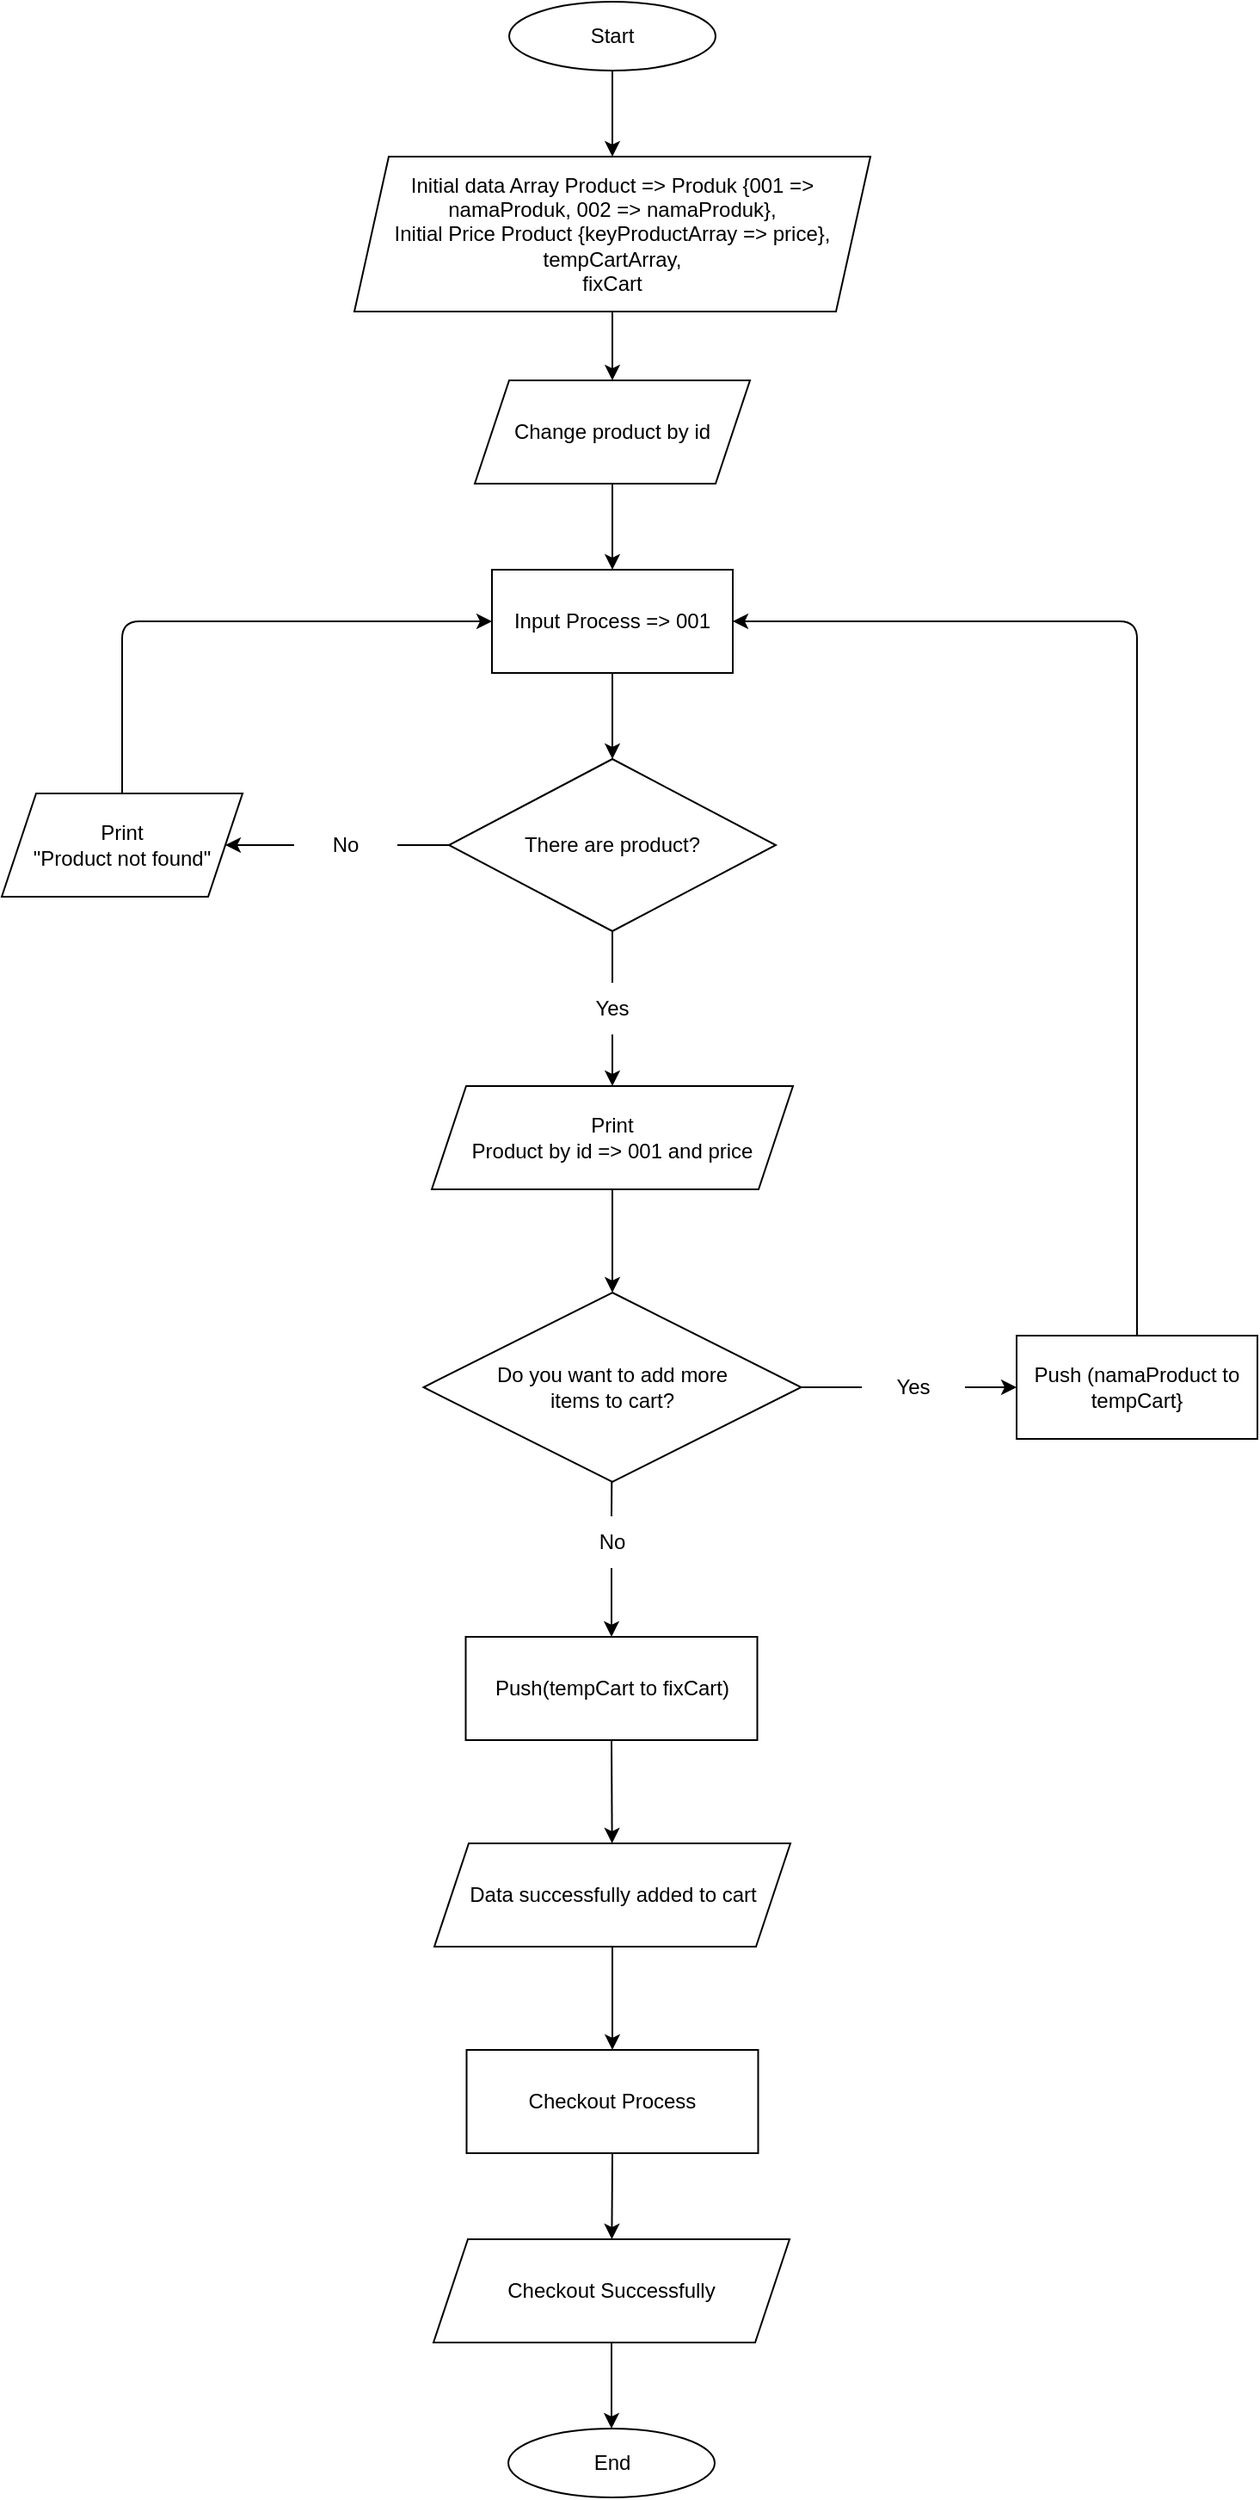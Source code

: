 <mxfile>
    <diagram id="nsD5o0w2wzJ9wr4dZbyv" name="Page-1">
        <mxGraphModel dx="1096" dy="501" grid="1" gridSize="10" guides="1" tooltips="1" connect="1" arrows="1" fold="1" page="1" pageScale="1" pageWidth="1169" pageHeight="1654" math="0" shadow="0">
            <root>
                <mxCell id="0"/>
                <mxCell id="1" parent="0"/>
                <mxCell id="27" style="edgeStyle=none;html=1;" parent="1" source="2" target="3" edge="1">
                    <mxGeometry relative="1" as="geometry"/>
                </mxCell>
                <mxCell id="2" value="Start" style="ellipse;whiteSpace=wrap;html=1;" parent="1" vertex="1">
                    <mxGeometry x="525" y="50" width="120" height="40" as="geometry"/>
                </mxCell>
                <mxCell id="11" style="edgeStyle=none;html=1;exitX=0.5;exitY=1;exitDx=0;exitDy=0;entryX=0.5;entryY=0;entryDx=0;entryDy=0;" parent="1" source="3" target="4" edge="1">
                    <mxGeometry relative="1" as="geometry"/>
                </mxCell>
                <mxCell id="3" value="Initial data Array Product =&amp;gt; Produk {001 =&amp;gt; namaProduk, 002 =&amp;gt; namaProduk},&lt;br&gt;Initial Price Product {keyProductArray =&amp;gt; price},&lt;br&gt;tempCartArray,&lt;br&gt;fixCart" style="shape=parallelogram;perimeter=parallelogramPerimeter;whiteSpace=wrap;html=1;fixedSize=1;" parent="1" vertex="1">
                    <mxGeometry x="435" y="140" width="300" height="90" as="geometry"/>
                </mxCell>
                <mxCell id="12" style="edgeStyle=none;html=1;exitX=0.5;exitY=1;exitDx=0;exitDy=0;entryX=0.5;entryY=0;entryDx=0;entryDy=0;" parent="1" source="4" target="5" edge="1">
                    <mxGeometry relative="1" as="geometry"/>
                </mxCell>
                <mxCell id="4" value="Change product by id" style="shape=parallelogram;perimeter=parallelogramPerimeter;whiteSpace=wrap;html=1;fixedSize=1;" parent="1" vertex="1">
                    <mxGeometry x="505" y="270" width="160" height="60" as="geometry"/>
                </mxCell>
                <mxCell id="13" style="edgeStyle=none;html=1;exitX=0.5;exitY=1;exitDx=0;exitDy=0;" parent="1" source="5" target="6" edge="1">
                    <mxGeometry relative="1" as="geometry"/>
                </mxCell>
                <mxCell id="5" value="Input Process =&amp;gt; 001" style="rounded=0;whiteSpace=wrap;html=1;" parent="1" vertex="1">
                    <mxGeometry x="515" y="380" width="140" height="60" as="geometry"/>
                </mxCell>
                <mxCell id="9" style="edgeStyle=none;html=1;exitX=0;exitY=0.5;exitDx=0;exitDy=0;startArrow=none;" parent="1" source="14" target="8" edge="1">
                    <mxGeometry relative="1" as="geometry"/>
                </mxCell>
                <mxCell id="17" style="edgeStyle=none;html=1;startArrow=none;" parent="1" source="18" target="16" edge="1">
                    <mxGeometry relative="1" as="geometry"/>
                </mxCell>
                <mxCell id="6" value="There are product?" style="rhombus;whiteSpace=wrap;html=1;" parent="1" vertex="1">
                    <mxGeometry x="490" y="490" width="190" height="100" as="geometry"/>
                </mxCell>
                <mxCell id="10" style="edgeStyle=none;html=1;exitX=0.5;exitY=0;exitDx=0;exitDy=0;entryX=0;entryY=0.5;entryDx=0;entryDy=0;" parent="1" source="8" target="5" edge="1">
                    <mxGeometry relative="1" as="geometry">
                        <Array as="points">
                            <mxPoint x="300" y="410"/>
                        </Array>
                    </mxGeometry>
                </mxCell>
                <mxCell id="8" value="Print&lt;br&gt;&quot;Product not found&quot;" style="shape=parallelogram;perimeter=parallelogramPerimeter;whiteSpace=wrap;html=1;fixedSize=1;" parent="1" vertex="1">
                    <mxGeometry x="230" y="510" width="140" height="60" as="geometry"/>
                </mxCell>
                <mxCell id="14" value="No" style="text;html=1;strokeColor=none;fillColor=none;align=center;verticalAlign=middle;whiteSpace=wrap;rounded=0;" parent="1" vertex="1">
                    <mxGeometry x="400" y="525" width="60" height="30" as="geometry"/>
                </mxCell>
                <mxCell id="15" value="" style="edgeStyle=none;html=1;exitX=0;exitY=0.5;exitDx=0;exitDy=0;endArrow=none;" parent="1" source="6" target="14" edge="1">
                    <mxGeometry relative="1" as="geometry">
                        <mxPoint x="490" y="540" as="sourcePoint"/>
                        <mxPoint x="400" y="540" as="targetPoint"/>
                    </mxGeometry>
                </mxCell>
                <mxCell id="21" style="edgeStyle=none;html=1;exitX=0.5;exitY=1;exitDx=0;exitDy=0;" parent="1" source="16" target="20" edge="1">
                    <mxGeometry relative="1" as="geometry"/>
                </mxCell>
                <mxCell id="16" value="Print&lt;br&gt;Product by id =&amp;gt; 001 and price" style="shape=parallelogram;perimeter=parallelogramPerimeter;whiteSpace=wrap;html=1;fixedSize=1;" parent="1" vertex="1">
                    <mxGeometry x="480" y="680" width="210" height="60" as="geometry"/>
                </mxCell>
                <mxCell id="18" value="Yes" style="text;html=1;strokeColor=none;fillColor=none;align=center;verticalAlign=middle;whiteSpace=wrap;rounded=0;" parent="1" vertex="1">
                    <mxGeometry x="555" y="620" width="60" height="30" as="geometry"/>
                </mxCell>
                <mxCell id="19" value="" style="edgeStyle=none;html=1;endArrow=none;" parent="1" source="6" target="18" edge="1">
                    <mxGeometry relative="1" as="geometry">
                        <mxPoint x="584.853" y="589.923" as="sourcePoint"/>
                        <mxPoint x="584.588" y="680" as="targetPoint"/>
                    </mxGeometry>
                </mxCell>
                <mxCell id="23" style="edgeStyle=none;html=1;exitX=1;exitY=0.5;exitDx=0;exitDy=0;startArrow=none;" parent="1" source="24" target="22" edge="1">
                    <mxGeometry relative="1" as="geometry"/>
                </mxCell>
                <mxCell id="29" style="edgeStyle=none;html=1;entryX=0.5;entryY=0;entryDx=0;entryDy=0;startArrow=none;" parent="1" source="30" target="32" edge="1">
                    <mxGeometry relative="1" as="geometry"/>
                </mxCell>
                <mxCell id="20" value="Do you want to add more &lt;br&gt;items to cart?" style="rhombus;whiteSpace=wrap;html=1;" parent="1" vertex="1">
                    <mxGeometry x="475.25" y="800" width="219.5" height="110" as="geometry"/>
                </mxCell>
                <mxCell id="22" value="Push (namaProduct to tempCart}" style="rounded=0;whiteSpace=wrap;html=1;" parent="1" vertex="1">
                    <mxGeometry x="820" y="825" width="140" height="60" as="geometry"/>
                </mxCell>
                <mxCell id="24" value="Yes" style="text;html=1;strokeColor=none;fillColor=none;align=center;verticalAlign=middle;whiteSpace=wrap;rounded=0;" parent="1" vertex="1">
                    <mxGeometry x="730" y="840" width="60" height="30" as="geometry"/>
                </mxCell>
                <mxCell id="25" value="" style="edgeStyle=none;html=1;exitX=1;exitY=0.5;exitDx=0;exitDy=0;endArrow=none;" parent="1" source="20" target="24" edge="1">
                    <mxGeometry relative="1" as="geometry">
                        <mxPoint x="694.75" y="855" as="sourcePoint"/>
                        <mxPoint x="800" y="855" as="targetPoint"/>
                    </mxGeometry>
                </mxCell>
                <mxCell id="26" value="" style="endArrow=classic;html=1;exitX=0.5;exitY=0;exitDx=0;exitDy=0;entryX=1;entryY=0.5;entryDx=0;entryDy=0;" parent="1" source="22" target="5" edge="1">
                    <mxGeometry width="50" height="50" relative="1" as="geometry">
                        <mxPoint x="860" y="730" as="sourcePoint"/>
                        <mxPoint x="910" y="680" as="targetPoint"/>
                        <Array as="points">
                            <mxPoint x="890" y="410"/>
                        </Array>
                    </mxGeometry>
                </mxCell>
                <mxCell id="35" style="edgeStyle=none;html=1;exitX=0.5;exitY=1;exitDx=0;exitDy=0;" parent="1" source="28" target="34" edge="1">
                    <mxGeometry relative="1" as="geometry"/>
                </mxCell>
                <mxCell id="28" value="Data successfully added to cart" style="shape=parallelogram;perimeter=parallelogramPerimeter;whiteSpace=wrap;html=1;fixedSize=1;" parent="1" vertex="1">
                    <mxGeometry x="481.5" y="1120" width="207" height="60" as="geometry"/>
                </mxCell>
                <mxCell id="30" value="No" style="text;html=1;strokeColor=none;fillColor=none;align=center;verticalAlign=middle;whiteSpace=wrap;rounded=0;" parent="1" vertex="1">
                    <mxGeometry x="554.5" y="930" width="60" height="30" as="geometry"/>
                </mxCell>
                <mxCell id="31" value="" style="edgeStyle=none;html=1;entryX=0.5;entryY=0;entryDx=0;entryDy=0;endArrow=none;" parent="1" source="20" target="30" edge="1">
                    <mxGeometry relative="1" as="geometry">
                        <mxPoint x="585" y="910" as="sourcePoint"/>
                        <mxPoint x="585" y="990" as="targetPoint"/>
                    </mxGeometry>
                </mxCell>
                <mxCell id="33" style="edgeStyle=none;html=1;exitX=0.5;exitY=1;exitDx=0;exitDy=0;" parent="1" source="32" target="28" edge="1">
                    <mxGeometry relative="1" as="geometry"/>
                </mxCell>
                <mxCell id="32" value="&lt;span&gt;Push(tempCart to fixCart)&lt;/span&gt;" style="rounded=0;whiteSpace=wrap;html=1;" parent="1" vertex="1">
                    <mxGeometry x="499.75" y="1000" width="169.5" height="60" as="geometry"/>
                </mxCell>
                <mxCell id="37" style="edgeStyle=none;html=1;exitX=0.5;exitY=1;exitDx=0;exitDy=0;" parent="1" source="34" target="36" edge="1">
                    <mxGeometry relative="1" as="geometry"/>
                </mxCell>
                <mxCell id="34" value="&lt;span&gt;Checkout Process&lt;/span&gt;" style="rounded=0;whiteSpace=wrap;html=1;" parent="1" vertex="1">
                    <mxGeometry x="500.25" y="1240" width="169.5" height="60" as="geometry"/>
                </mxCell>
                <mxCell id="39" style="edgeStyle=none;html=1;" parent="1" source="36" target="38" edge="1">
                    <mxGeometry relative="1" as="geometry"/>
                </mxCell>
                <mxCell id="36" value="Checkout Successfully" style="shape=parallelogram;perimeter=parallelogramPerimeter;whiteSpace=wrap;html=1;fixedSize=1;" parent="1" vertex="1">
                    <mxGeometry x="481" y="1350" width="207" height="60" as="geometry"/>
                </mxCell>
                <mxCell id="38" value="End" style="ellipse;whiteSpace=wrap;html=1;" parent="1" vertex="1">
                    <mxGeometry x="524.5" y="1460" width="120" height="40" as="geometry"/>
                </mxCell>
            </root>
        </mxGraphModel>
    </diagram>
    <diagram id="x5FJZM6bBSfVAeE4E0mA" name="Page-1">
        <mxGraphModel dx="852" dy="2305" grid="1" gridSize="10" guides="1" tooltips="1" connect="1" arrows="1" fold="1" page="1" pageScale="1" pageWidth="1169" pageHeight="1654" math="0" shadow="0">
            <root>
                <mxCell id="0"/>
                <mxCell id="1" parent="0"/>
                <mxCell id="2" value="Start" style="ellipse;whiteSpace=wrap;html=1;" vertex="1" parent="1">
                    <mxGeometry x="440" y="-1640" width="120" height="40" as="geometry"/>
                </mxCell>
                <mxCell id="4" value="Initial data Array Product =&amp;gt; Produk&lt;br&gt;{001 =&amp;gt; N.Product, 002 =&amp;gt; N.Product},&lt;br&gt;Initial Price Product {keyProductArray =&amp;gt; price},&lt;br&gt;tempCartArray,&lt;br&gt;fixCart" style="shape=parallelogram;perimeter=parallelogramPerimeter;whiteSpace=wrap;html=1;fixedSize=1;" vertex="1" parent="1">
                    <mxGeometry x="340" y="-1560" width="320" height="80" as="geometry"/>
                </mxCell>
                <mxCell id="7" value="&lt;span&gt;Change Product by ID&lt;/span&gt;" style="shape=parallelogram;perimeter=parallelogramPerimeter;whiteSpace=wrap;html=1;fixedSize=1;" vertex="1" parent="1">
                    <mxGeometry x="415" y="-1440" width="170" height="50" as="geometry"/>
                </mxCell>
                <mxCell id="8" value="Input Process =&amp;gt; 001" style="rounded=0;whiteSpace=wrap;html=1;" vertex="1" parent="1">
                    <mxGeometry x="410" y="-1350" width="180" height="60" as="geometry"/>
                </mxCell>
                <mxCell id="9" value="There are product?" style="rhombus;whiteSpace=wrap;html=1;" vertex="1" parent="1">
                    <mxGeometry x="420" y="-1240" width="160" height="80" as="geometry"/>
                </mxCell>
                <mxCell id="10" value="Print&amp;nbsp;&lt;br&gt;&quot;Poduct not found&quot;" style="shape=parallelogram;perimeter=parallelogramPerimeter;whiteSpace=wrap;html=1;fixedSize=1;" vertex="1" parent="1">
                    <mxGeometry x="160" y="-1230" width="160" height="60" as="geometry"/>
                </mxCell>
                <mxCell id="11" value="" style="endArrow=classic;html=1;entryX=0.5;entryY=0;entryDx=0;entryDy=0;exitX=0.5;exitY=1;exitDx=0;exitDy=0;" edge="1" parent="1" source="2" target="4">
                    <mxGeometry width="50" height="50" relative="1" as="geometry">
                        <mxPoint x="310" y="-1570" as="sourcePoint"/>
                        <mxPoint x="360" y="-1620" as="targetPoint"/>
                    </mxGeometry>
                </mxCell>
                <mxCell id="12" value="" style="endArrow=classic;html=1;entryX=0.5;entryY=0;entryDx=0;entryDy=0;exitX=0.5;exitY=1;exitDx=0;exitDy=0;" edge="1" parent="1" source="4" target="7">
                    <mxGeometry width="50" height="50" relative="1" as="geometry">
                        <mxPoint x="310" y="-1400" as="sourcePoint"/>
                        <mxPoint x="360" y="-1450" as="targetPoint"/>
                    </mxGeometry>
                </mxCell>
                <mxCell id="13" value="" style="endArrow=classic;html=1;entryX=0.5;entryY=0;entryDx=0;entryDy=0;" edge="1" parent="1" source="7" target="8">
                    <mxGeometry width="50" height="50" relative="1" as="geometry">
                        <mxPoint x="350" y="-1320" as="sourcePoint"/>
                        <mxPoint x="400" y="-1370" as="targetPoint"/>
                    </mxGeometry>
                </mxCell>
                <mxCell id="14" value="" style="endArrow=classic;html=1;entryX=0.5;entryY=0;entryDx=0;entryDy=0;exitX=0.5;exitY=1;exitDx=0;exitDy=0;" edge="1" parent="1" source="8" target="9">
                    <mxGeometry width="50" height="50" relative="1" as="geometry">
                        <mxPoint x="330" y="-1240" as="sourcePoint"/>
                        <mxPoint x="380" y="-1290" as="targetPoint"/>
                    </mxGeometry>
                </mxCell>
                <mxCell id="15" value="" style="endArrow=classic;html=1;exitX=0;exitY=0.5;exitDx=0;exitDy=0;entryX=1;entryY=0.5;entryDx=0;entryDy=0;" edge="1" parent="1" source="9" target="10">
                    <mxGeometry width="50" height="50" relative="1" as="geometry">
                        <mxPoint x="290" y="-1300" as="sourcePoint"/>
                        <mxPoint x="340" y="-1350" as="targetPoint"/>
                    </mxGeometry>
                </mxCell>
                <mxCell id="16" value="" style="endArrow=classic;html=1;exitX=0;exitY=0.5;exitDx=0;exitDy=0;entryX=0;entryY=0.5;entryDx=0;entryDy=0;" edge="1" parent="1" source="10" target="8">
                    <mxGeometry width="50" height="50" relative="1" as="geometry">
                        <mxPoint x="160" y="-1260" as="sourcePoint"/>
                        <mxPoint x="410" y="-1310" as="targetPoint"/>
                        <Array as="points">
                            <mxPoint x="120" y="-1200"/>
                            <mxPoint x="120" y="-1320"/>
                        </Array>
                    </mxGeometry>
                </mxCell>
                <mxCell id="17" value="No" style="text;html=1;strokeColor=none;fillColor=none;align=center;verticalAlign=middle;whiteSpace=wrap;rounded=0;" vertex="1" parent="1">
                    <mxGeometry x="340" y="-1230" width="60" height="30" as="geometry"/>
                </mxCell>
                <mxCell id="19" value="Print&amp;nbsp;&lt;br&gt;Product by id =&amp;gt; 001 and Price" style="shape=parallelogram;perimeter=parallelogramPerimeter;whiteSpace=wrap;html=1;fixedSize=1;" vertex="1" parent="1">
                    <mxGeometry x="390" y="-1080" width="220" height="60" as="geometry"/>
                </mxCell>
                <mxCell id="20" value="" style="endArrow=classic;html=1;exitX=0.5;exitY=1;exitDx=0;exitDy=0;entryX=0.5;entryY=0;entryDx=0;entryDy=0;" edge="1" parent="1" source="9" target="19">
                    <mxGeometry width="50" height="50" relative="1" as="geometry">
                        <mxPoint x="630" y="-1100" as="sourcePoint"/>
                        <mxPoint x="620" y="-1130" as="targetPoint"/>
                    </mxGeometry>
                </mxCell>
                <mxCell id="21" value="Do you want to add more &lt;br&gt;items to cart?" style="rhombus;whiteSpace=wrap;html=1;" vertex="1" parent="1">
                    <mxGeometry x="382.5" y="-960" width="235" height="110" as="geometry"/>
                </mxCell>
                <mxCell id="22" value="" style="endArrow=classic;html=1;entryX=0.5;entryY=0;entryDx=0;entryDy=0;exitX=0.5;exitY=1;exitDx=0;exitDy=0;" edge="1" parent="1" source="19" target="21">
                    <mxGeometry width="50" height="50" relative="1" as="geometry">
                        <mxPoint x="300" y="-910" as="sourcePoint"/>
                        <mxPoint x="350" y="-960" as="targetPoint"/>
                    </mxGeometry>
                </mxCell>
                <mxCell id="23" value="Push (namaProduct, tempCart)" style="rounded=0;whiteSpace=wrap;html=1;" vertex="1" parent="1">
                    <mxGeometry x="720" y="-940" width="190" height="70" as="geometry"/>
                </mxCell>
                <mxCell id="24" value="" style="endArrow=classic;html=1;exitX=1;exitY=0.5;exitDx=0;exitDy=0;entryX=0;entryY=0.5;entryDx=0;entryDy=0;" edge="1" parent="1" source="21" target="23">
                    <mxGeometry width="50" height="50" relative="1" as="geometry">
                        <mxPoint x="680" y="-910" as="sourcePoint"/>
                        <mxPoint x="730" y="-960" as="targetPoint"/>
                    </mxGeometry>
                </mxCell>
                <mxCell id="25" value="Yes" style="text;html=1;strokeColor=none;fillColor=none;align=center;verticalAlign=middle;whiteSpace=wrap;rounded=0;" vertex="1" parent="1">
                    <mxGeometry x="640" y="-940" width="60" height="30" as="geometry"/>
                </mxCell>
                <mxCell id="26" value="Yes" style="text;html=1;strokeColor=none;fillColor=none;align=center;verticalAlign=middle;whiteSpace=wrap;rounded=0;" vertex="1" parent="1">
                    <mxGeometry x="490" y="-1140" width="60" height="30" as="geometry"/>
                </mxCell>
                <mxCell id="27" value="Push(tempCart,fixCart)" style="rounded=0;whiteSpace=wrap;html=1;" vertex="1" parent="1">
                    <mxGeometry x="415" y="-800" width="170" height="60" as="geometry"/>
                </mxCell>
                <mxCell id="28" value="" style="endArrow=classic;html=1;entryX=0.5;entryY=0;entryDx=0;entryDy=0;exitX=0.5;exitY=1;exitDx=0;exitDy=0;" edge="1" parent="1" source="21" target="27">
                    <mxGeometry width="50" height="50" relative="1" as="geometry">
                        <mxPoint x="200" y="-790" as="sourcePoint"/>
                        <mxPoint x="250" y="-840" as="targetPoint"/>
                    </mxGeometry>
                </mxCell>
                <mxCell id="29" value="Data succesfully added to cart" style="shape=parallelogram;perimeter=parallelogramPerimeter;whiteSpace=wrap;html=1;fixedSize=1;" vertex="1" parent="1">
                    <mxGeometry x="400" y="-680" width="200" height="70" as="geometry"/>
                </mxCell>
                <mxCell id="31" value="Checkout process" style="rounded=0;whiteSpace=wrap;html=1;" vertex="1" parent="1">
                    <mxGeometry x="415" y="-560" width="170" height="70" as="geometry"/>
                </mxCell>
                <mxCell id="32" value="Checkout Successfully" style="shape=parallelogram;perimeter=parallelogramPerimeter;whiteSpace=wrap;html=1;fixedSize=1;" vertex="1" parent="1">
                    <mxGeometry x="400" y="-440" width="200" height="70" as="geometry"/>
                </mxCell>
                <mxCell id="33" value="End" style="ellipse;whiteSpace=wrap;html=1;" vertex="1" parent="1">
                    <mxGeometry x="445" y="-320" width="110" height="40" as="geometry"/>
                </mxCell>
                <mxCell id="34" value="" style="endArrow=classic;html=1;entryX=0.5;entryY=0;entryDx=0;entryDy=0;exitX=0.5;exitY=1;exitDx=0;exitDy=0;" edge="1" parent="1" source="27" target="29">
                    <mxGeometry width="50" height="50" relative="1" as="geometry">
                        <mxPoint x="270" y="-660" as="sourcePoint"/>
                        <mxPoint x="320" y="-710" as="targetPoint"/>
                    </mxGeometry>
                </mxCell>
                <mxCell id="35" value="" style="endArrow=classic;html=1;entryX=0.5;entryY=0;entryDx=0;entryDy=0;exitX=0.5;exitY=1;exitDx=0;exitDy=0;" edge="1" parent="1" source="29" target="31">
                    <mxGeometry width="50" height="50" relative="1" as="geometry">
                        <mxPoint x="320" y="-550" as="sourcePoint"/>
                        <mxPoint x="370" y="-600" as="targetPoint"/>
                    </mxGeometry>
                </mxCell>
                <mxCell id="36" value="" style="endArrow=classic;html=1;entryX=0.5;entryY=0;entryDx=0;entryDy=0;exitX=0.5;exitY=1;exitDx=0;exitDy=0;" edge="1" parent="1" source="31" target="32">
                    <mxGeometry width="50" height="50" relative="1" as="geometry">
                        <mxPoint x="270" y="-410" as="sourcePoint"/>
                        <mxPoint x="320" y="-460" as="targetPoint"/>
                    </mxGeometry>
                </mxCell>
                <mxCell id="37" value="" style="endArrow=classic;html=1;entryX=0.5;entryY=0;entryDx=0;entryDy=0;exitX=0.5;exitY=1;exitDx=0;exitDy=0;" edge="1" parent="1" source="32" target="33">
                    <mxGeometry width="50" height="50" relative="1" as="geometry">
                        <mxPoint x="210" y="-250" as="sourcePoint"/>
                        <mxPoint x="260" y="-300" as="targetPoint"/>
                    </mxGeometry>
                </mxCell>
                <mxCell id="38" value="" style="endArrow=classic;html=1;exitX=0.5;exitY=0;exitDx=0;exitDy=0;entryX=1;entryY=0.5;entryDx=0;entryDy=0;" edge="1" parent="1" source="23" target="8">
                    <mxGeometry width="50" height="50" relative="1" as="geometry">
                        <mxPoint x="710" y="-1120" as="sourcePoint"/>
                        <mxPoint x="760" y="-1170" as="targetPoint"/>
                        <Array as="points">
                            <mxPoint x="815" y="-1320"/>
                        </Array>
                    </mxGeometry>
                </mxCell>
            </root>
        </mxGraphModel>
    </diagram>
</mxfile>